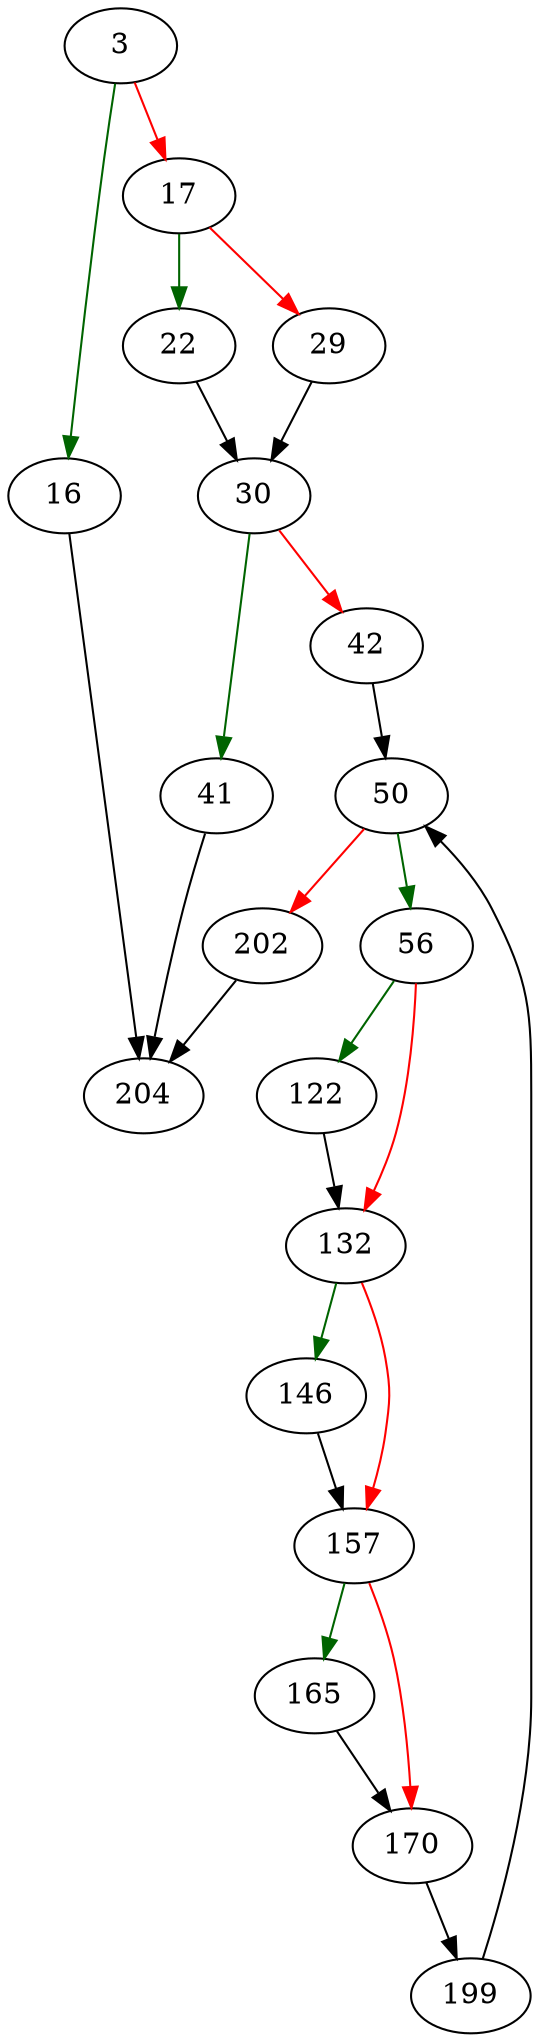 strict digraph "sqlite3SrcListDup" {
	// Node definitions.
	3 [entry=true];
	16;
	17;
	204;
	22;
	29;
	30;
	41;
	42;
	50;
	56;
	202;
	122;
	132;
	146;
	157;
	165;
	170;
	199;

	// Edge definitions.
	3 -> 16 [
		color=darkgreen
		cond=true
	];
	3 -> 17 [
		color=red
		cond=false
	];
	16 -> 204;
	17 -> 22 [
		color=darkgreen
		cond=true
	];
	17 -> 29 [
		color=red
		cond=false
	];
	22 -> 30;
	29 -> 30;
	30 -> 41 [
		color=darkgreen
		cond=true
	];
	30 -> 42 [
		color=red
		cond=false
	];
	41 -> 204;
	42 -> 50;
	50 -> 56 [
		color=darkgreen
		cond=true
	];
	50 -> 202 [
		color=red
		cond=false
	];
	56 -> 122 [
		color=darkgreen
		cond=true
	];
	56 -> 132 [
		color=red
		cond=false
	];
	202 -> 204;
	122 -> 132;
	132 -> 146 [
		color=darkgreen
		cond=true
	];
	132 -> 157 [
		color=red
		cond=false
	];
	146 -> 157;
	157 -> 165 [
		color=darkgreen
		cond=true
	];
	157 -> 170 [
		color=red
		cond=false
	];
	165 -> 170;
	170 -> 199;
	199 -> 50;
}